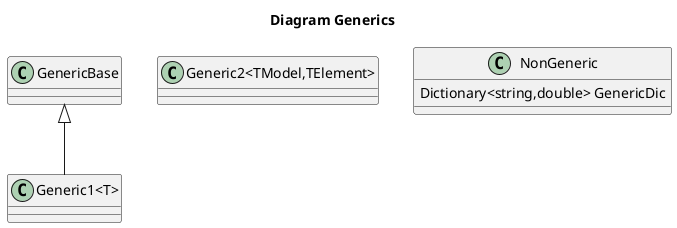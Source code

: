 @startuml
title
 Diagram Generics
end title

class GenericBase
{
}
class "Generic1<T>"
{
}
class "Generic2<TModel,TElement>"
{
}
class NonGeneric
{
    Dictionary<string,double> GenericDic
}

"Generic1<T>" -up-|> GenericBase
@enduml
